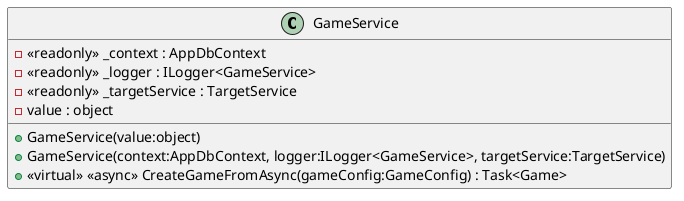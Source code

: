 @startuml
class GameService {
    - <<readonly>> _context : AppDbContext
    - <<readonly>> _logger : ILogger<GameService>
    - <<readonly>> _targetService : TargetService
    - value : object
    + GameService(value:object)
    + GameService(context:AppDbContext, logger:ILogger<GameService>, targetService:TargetService)
    + <<virtual>> <<async>> CreateGameFromAsync(gameConfig:GameConfig) : Task<Game>
}
@enduml
